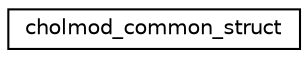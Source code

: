 digraph "Graphical Class Hierarchy"
{
 // INTERACTIVE_SVG=YES
  edge [fontname="Helvetica",fontsize="10",labelfontname="Helvetica",labelfontsize="10"];
  node [fontname="Helvetica",fontsize="10",shape=record];
  rankdir="LR";
  Node1 [label="cholmod_common_struct",height=0.2,width=0.4,color="black", fillcolor="white", style="filled",URL="$structcholmod__common__struct.html"];
}
